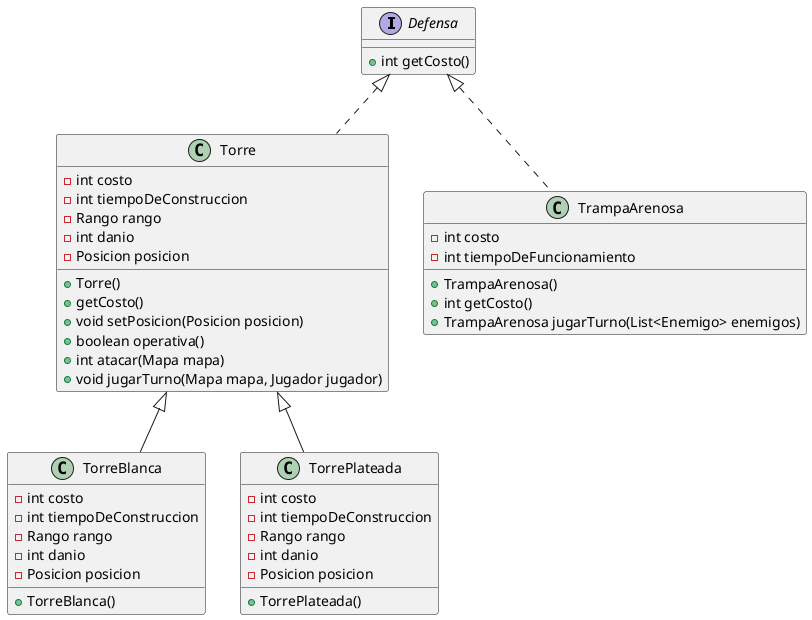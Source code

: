 @startuml

interface Defensa {
    + int getCosto()
}

class Torre {
    - int costo
    - int tiempoDeConstruccion
    - Rango rango
    - int danio
    - Posicion posicion

    + Torre()
    + getCosto()
    + void setPosicion(Posicion posicion)
    + boolean operativa()
    + int atacar(Mapa mapa)
    + void jugarTurno(Mapa mapa, Jugador jugador)
}

class TorreBlanca {
    - int costo
    - int tiempoDeConstruccion
    - Rango rango
    - int danio
    - Posicion posicion

    + TorreBlanca()
}

class TorrePlateada {
    - int costo
    - int tiempoDeConstruccion
    - Rango rango
    - int danio
    - Posicion posicion

    + TorrePlateada()
}

class TrampaArenosa {
    - int costo
    - int tiempoDeFuncionamiento

    + TrampaArenosa()
    + int getCosto()
    + TrampaArenosa jugarTurno(List<Enemigo> enemigos)
}

Torre <|-- TorrePlateada
Torre <|-- TorreBlanca

Defensa <|.. Torre
Defensa <|.. TrampaArenosa

@enduml